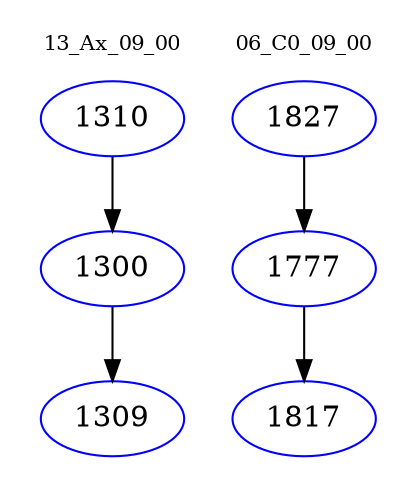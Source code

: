 digraph{
subgraph cluster_0 {
color = white
label = "13_Ax_09_00";
fontsize=10;
T0_1310 [label="1310", color="blue"]
T0_1310 -> T0_1300 [color="black"]
T0_1300 [label="1300", color="blue"]
T0_1300 -> T0_1309 [color="black"]
T0_1309 [label="1309", color="blue"]
}
subgraph cluster_1 {
color = white
label = "06_C0_09_00";
fontsize=10;
T1_1827 [label="1827", color="blue"]
T1_1827 -> T1_1777 [color="black"]
T1_1777 [label="1777", color="blue"]
T1_1777 -> T1_1817 [color="black"]
T1_1817 [label="1817", color="blue"]
}
}
